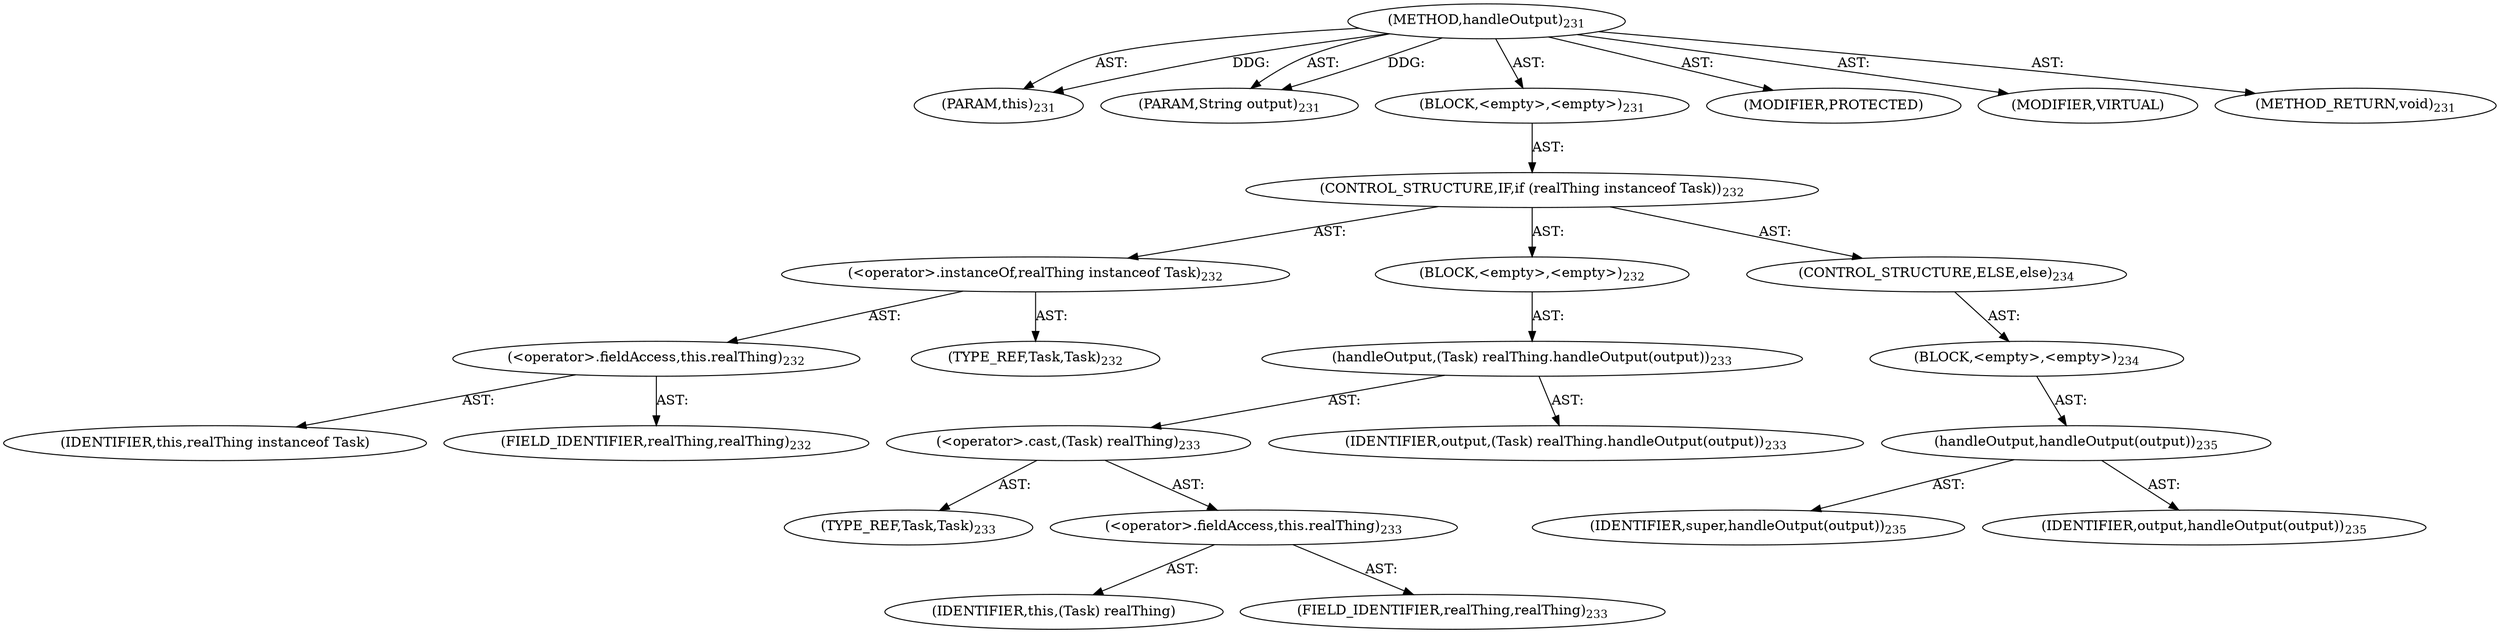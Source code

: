 digraph "handleOutput" {  
"111669149705" [label = <(METHOD,handleOutput)<SUB>231</SUB>> ]
"115964117014" [label = <(PARAM,this)<SUB>231</SUB>> ]
"115964117015" [label = <(PARAM,String output)<SUB>231</SUB>> ]
"25769803789" [label = <(BLOCK,&lt;empty&gt;,&lt;empty&gt;)<SUB>231</SUB>> ]
"47244640260" [label = <(CONTROL_STRUCTURE,IF,if (realThing instanceof Task))<SUB>232</SUB>> ]
"30064771121" [label = <(&lt;operator&gt;.instanceOf,realThing instanceof Task)<SUB>232</SUB>> ]
"30064771122" [label = <(&lt;operator&gt;.fieldAccess,this.realThing)<SUB>232</SUB>> ]
"68719476798" [label = <(IDENTIFIER,this,realThing instanceof Task)> ]
"55834574863" [label = <(FIELD_IDENTIFIER,realThing,realThing)<SUB>232</SUB>> ]
"180388626435" [label = <(TYPE_REF,Task,Task)<SUB>232</SUB>> ]
"25769803790" [label = <(BLOCK,&lt;empty&gt;,&lt;empty&gt;)<SUB>232</SUB>> ]
"30064771123" [label = <(handleOutput,(Task) realThing.handleOutput(output))<SUB>233</SUB>> ]
"30064771124" [label = <(&lt;operator&gt;.cast,(Task) realThing)<SUB>233</SUB>> ]
"180388626436" [label = <(TYPE_REF,Task,Task)<SUB>233</SUB>> ]
"30064771125" [label = <(&lt;operator&gt;.fieldAccess,this.realThing)<SUB>233</SUB>> ]
"68719476799" [label = <(IDENTIFIER,this,(Task) realThing)> ]
"55834574864" [label = <(FIELD_IDENTIFIER,realThing,realThing)<SUB>233</SUB>> ]
"68719476800" [label = <(IDENTIFIER,output,(Task) realThing.handleOutput(output))<SUB>233</SUB>> ]
"47244640261" [label = <(CONTROL_STRUCTURE,ELSE,else)<SUB>234</SUB>> ]
"25769803791" [label = <(BLOCK,&lt;empty&gt;,&lt;empty&gt;)<SUB>234</SUB>> ]
"30064771126" [label = <(handleOutput,handleOutput(output))<SUB>235</SUB>> ]
"68719476801" [label = <(IDENTIFIER,super,handleOutput(output))<SUB>235</SUB>> ]
"68719476802" [label = <(IDENTIFIER,output,handleOutput(output))<SUB>235</SUB>> ]
"133143986200" [label = <(MODIFIER,PROTECTED)> ]
"133143986201" [label = <(MODIFIER,VIRTUAL)> ]
"128849018889" [label = <(METHOD_RETURN,void)<SUB>231</SUB>> ]
  "111669149705" -> "115964117014"  [ label = "AST: "] 
  "111669149705" -> "115964117015"  [ label = "AST: "] 
  "111669149705" -> "25769803789"  [ label = "AST: "] 
  "111669149705" -> "133143986200"  [ label = "AST: "] 
  "111669149705" -> "133143986201"  [ label = "AST: "] 
  "111669149705" -> "128849018889"  [ label = "AST: "] 
  "25769803789" -> "47244640260"  [ label = "AST: "] 
  "47244640260" -> "30064771121"  [ label = "AST: "] 
  "47244640260" -> "25769803790"  [ label = "AST: "] 
  "47244640260" -> "47244640261"  [ label = "AST: "] 
  "30064771121" -> "30064771122"  [ label = "AST: "] 
  "30064771121" -> "180388626435"  [ label = "AST: "] 
  "30064771122" -> "68719476798"  [ label = "AST: "] 
  "30064771122" -> "55834574863"  [ label = "AST: "] 
  "25769803790" -> "30064771123"  [ label = "AST: "] 
  "30064771123" -> "30064771124"  [ label = "AST: "] 
  "30064771123" -> "68719476800"  [ label = "AST: "] 
  "30064771124" -> "180388626436"  [ label = "AST: "] 
  "30064771124" -> "30064771125"  [ label = "AST: "] 
  "30064771125" -> "68719476799"  [ label = "AST: "] 
  "30064771125" -> "55834574864"  [ label = "AST: "] 
  "47244640261" -> "25769803791"  [ label = "AST: "] 
  "25769803791" -> "30064771126"  [ label = "AST: "] 
  "30064771126" -> "68719476801"  [ label = "AST: "] 
  "30064771126" -> "68719476802"  [ label = "AST: "] 
  "111669149705" -> "115964117014"  [ label = "DDG: "] 
  "111669149705" -> "115964117015"  [ label = "DDG: "] 
}
